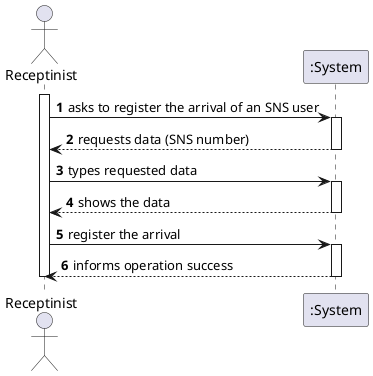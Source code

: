 @startuml
autonumber
actor "Receptinist" as R

activate R

R -> ":System" : asks to register the arrival of an SNS user
activate ":System"
":System" --> R : requests data (SNS number)
deactivate ":System"

R -> ":System" : types requested data
activate ":System"
":System" --> R : shows the data
deactivate ":System"

R -> ":System" : register the arrival
activate ":System"
":System" --> R : informs operation success
deactivate ":System"

deactivate R

@enduml